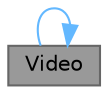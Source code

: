 digraph "Video"
{
 // LATEX_PDF_SIZE
  bgcolor="transparent";
  edge [fontname=Helvetica,fontsize=10,labelfontname=Helvetica,labelfontsize=10];
  node [fontname=Helvetica,fontsize=10,shape=box,height=0.2,width=0.4];
  rankdir="RL";
  Node1 [id="Node000001",label="Video",height=0.2,width=0.4,color="gray40", fillcolor="grey60", style="filled", fontcolor="black",tooltip="构造函数，初始化视频界面"];
  Node1 -> Node1 [id="edge1_Node000001_Node000001",dir="back",color="steelblue1",style="solid",tooltip=" "];
}
